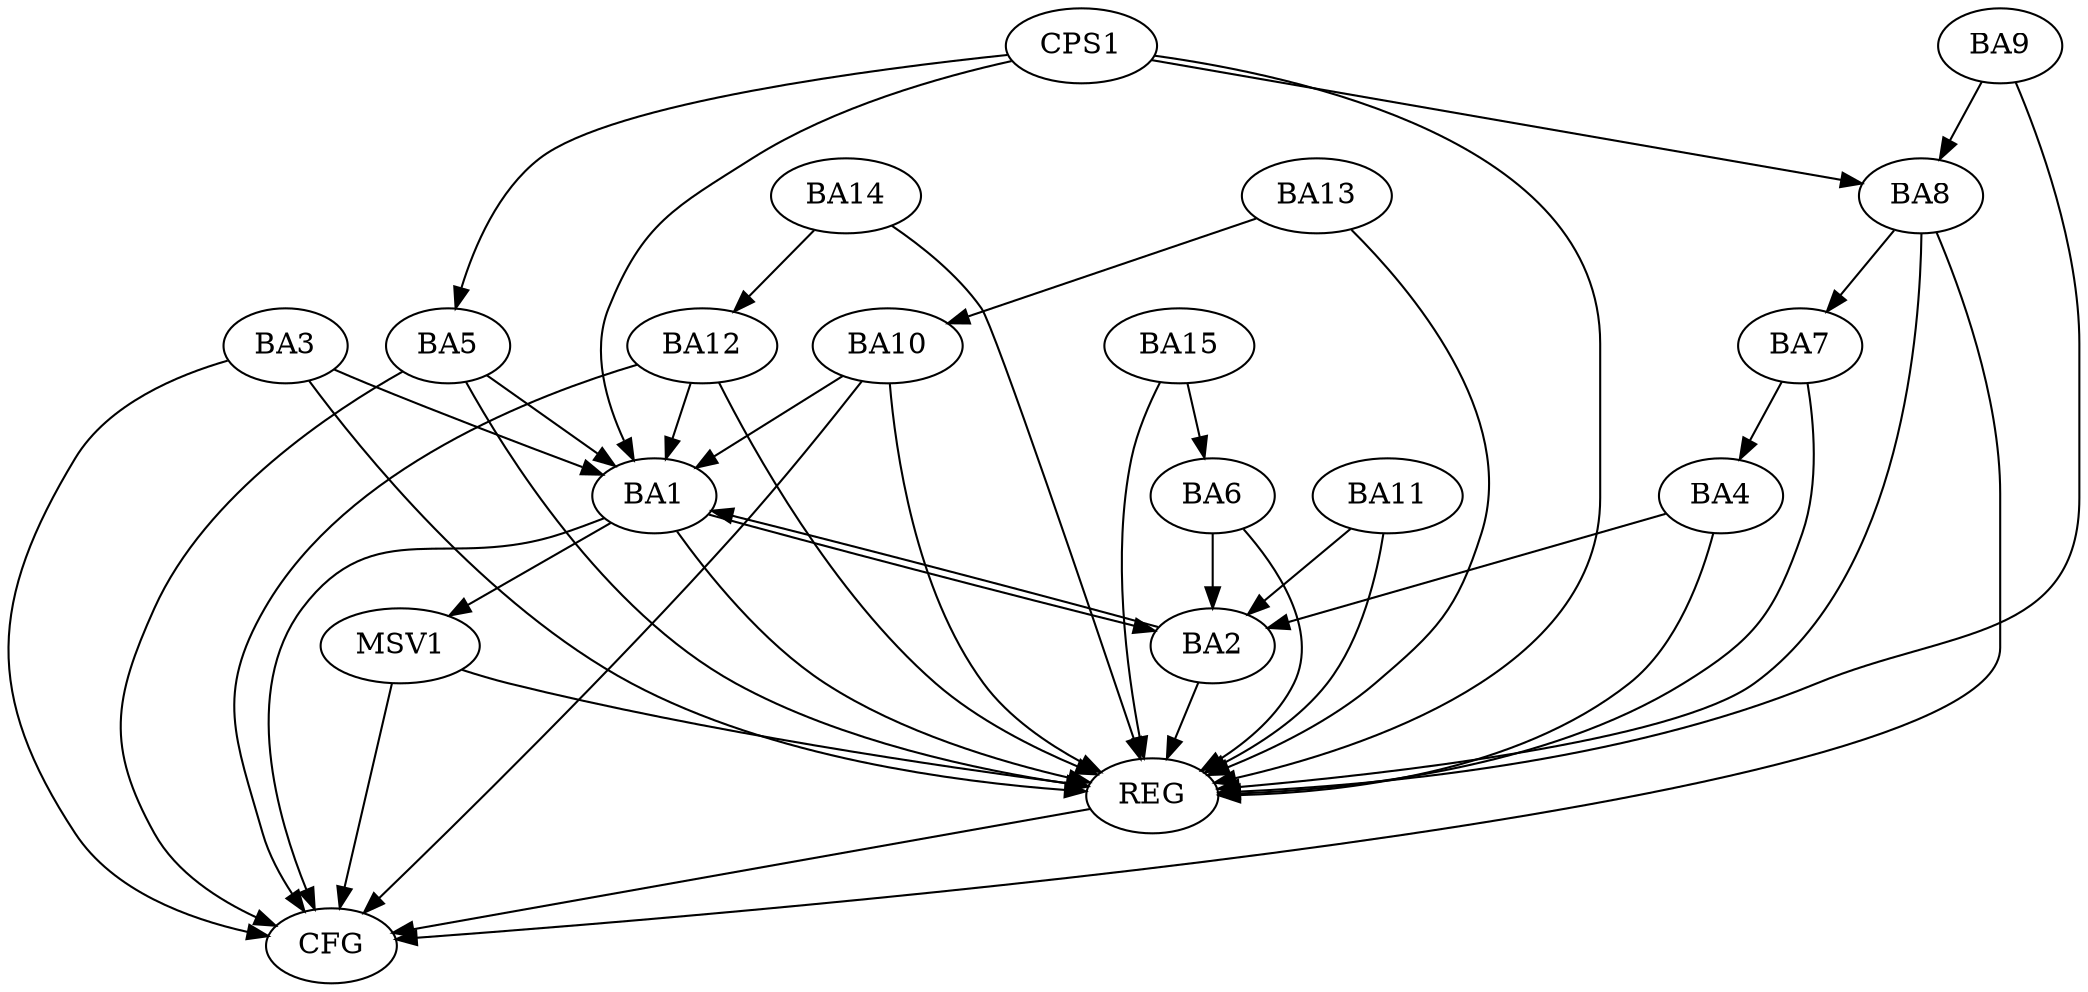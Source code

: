 strict digraph G {
  BA1 [ label="BA1" ];
  BA2 [ label="BA2" ];
  BA3 [ label="BA3" ];
  BA4 [ label="BA4" ];
  BA5 [ label="BA5" ];
  BA6 [ label="BA6" ];
  BA7 [ label="BA7" ];
  BA8 [ label="BA8" ];
  BA9 [ label="BA9" ];
  BA10 [ label="BA10" ];
  BA11 [ label="BA11" ];
  BA12 [ label="BA12" ];
  BA13 [ label="BA13" ];
  BA14 [ label="BA14" ];
  BA15 [ label="BA15" ];
  CPS1 [ label="CPS1" ];
  REG [ label="REG" ];
  CFG [ label="CFG" ];
  MSV1 [ label="MSV1" ];
  BA1 -> BA2;
  BA2 -> BA1;
  BA3 -> BA1;
  BA4 -> BA2;
  BA5 -> BA1;
  BA6 -> BA2;
  BA7 -> BA4;
  BA8 -> BA7;
  BA9 -> BA8;
  BA10 -> BA1;
  BA11 -> BA2;
  BA12 -> BA1;
  BA13 -> BA10;
  BA14 -> BA12;
  BA15 -> BA6;
  CPS1 -> BA8;
  CPS1 -> BA1;
  CPS1 -> BA5;
  BA1 -> REG;
  BA2 -> REG;
  BA3 -> REG;
  BA4 -> REG;
  BA5 -> REG;
  BA6 -> REG;
  BA7 -> REG;
  BA8 -> REG;
  BA9 -> REG;
  BA10 -> REG;
  BA11 -> REG;
  BA12 -> REG;
  BA13 -> REG;
  BA14 -> REG;
  BA15 -> REG;
  CPS1 -> REG;
  BA5 -> CFG;
  BA1 -> CFG;
  BA10 -> CFG;
  BA3 -> CFG;
  BA8 -> CFG;
  BA12 -> CFG;
  REG -> CFG;
  BA1 -> MSV1;
  MSV1 -> REG;
  MSV1 -> CFG;
}
